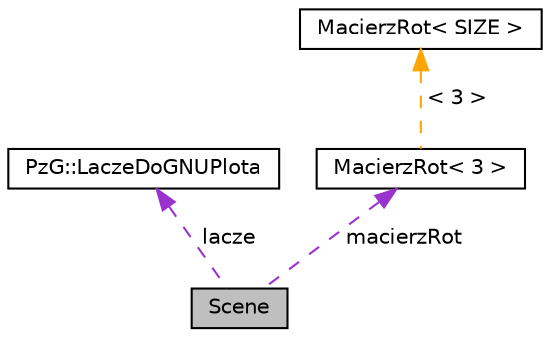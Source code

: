 digraph "Scene"
{
 // LATEX_PDF_SIZE
  edge [fontname="Helvetica",fontsize="10",labelfontname="Helvetica",labelfontsize="10"];
  node [fontname="Helvetica",fontsize="10",shape=record];
  Node1 [label="Scene",height=0.2,width=0.4,color="black", fillcolor="grey75", style="filled", fontcolor="black",tooltip="Klasa modeluje pojęcie wielu brył naraz w przestrzeni 3D."];
  Node2 -> Node1 [dir="back",color="darkorchid3",fontsize="10",style="dashed",label=" lacze" ,fontname="Helvetica"];
  Node2 [label="PzG::LaczeDoGNUPlota",height=0.2,width=0.4,color="black", fillcolor="white", style="filled",URL="$class_pz_g_1_1_lacze_do_g_n_u_plota.html",tooltip="Klasa realizuje interfejs do programu GNUPlot."];
  Node3 -> Node1 [dir="back",color="darkorchid3",fontsize="10",style="dashed",label=" macierzRot" ,fontname="Helvetica"];
  Node3 [label="MacierzRot\< 3 \>",height=0.2,width=0.4,color="black", fillcolor="white", style="filled",URL="$class_macierz_rot.html",tooltip=" "];
  Node4 -> Node3 [dir="back",color="orange",fontsize="10",style="dashed",label=" \< 3 \>" ,fontname="Helvetica"];
  Node4 [label="MacierzRot\< SIZE \>",height=0.2,width=0.4,color="black", fillcolor="white", style="filled",URL="$class_macierz_rot.html",tooltip="Modeluje pojęcie macierzy rotacji."];
}
